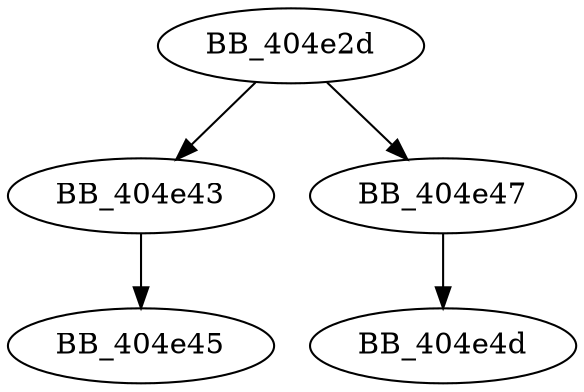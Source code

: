 DiGraph ___crtFlsSetValue{
BB_404e2d->BB_404e43
BB_404e2d->BB_404e47
BB_404e43->BB_404e45
BB_404e47->BB_404e4d
}
